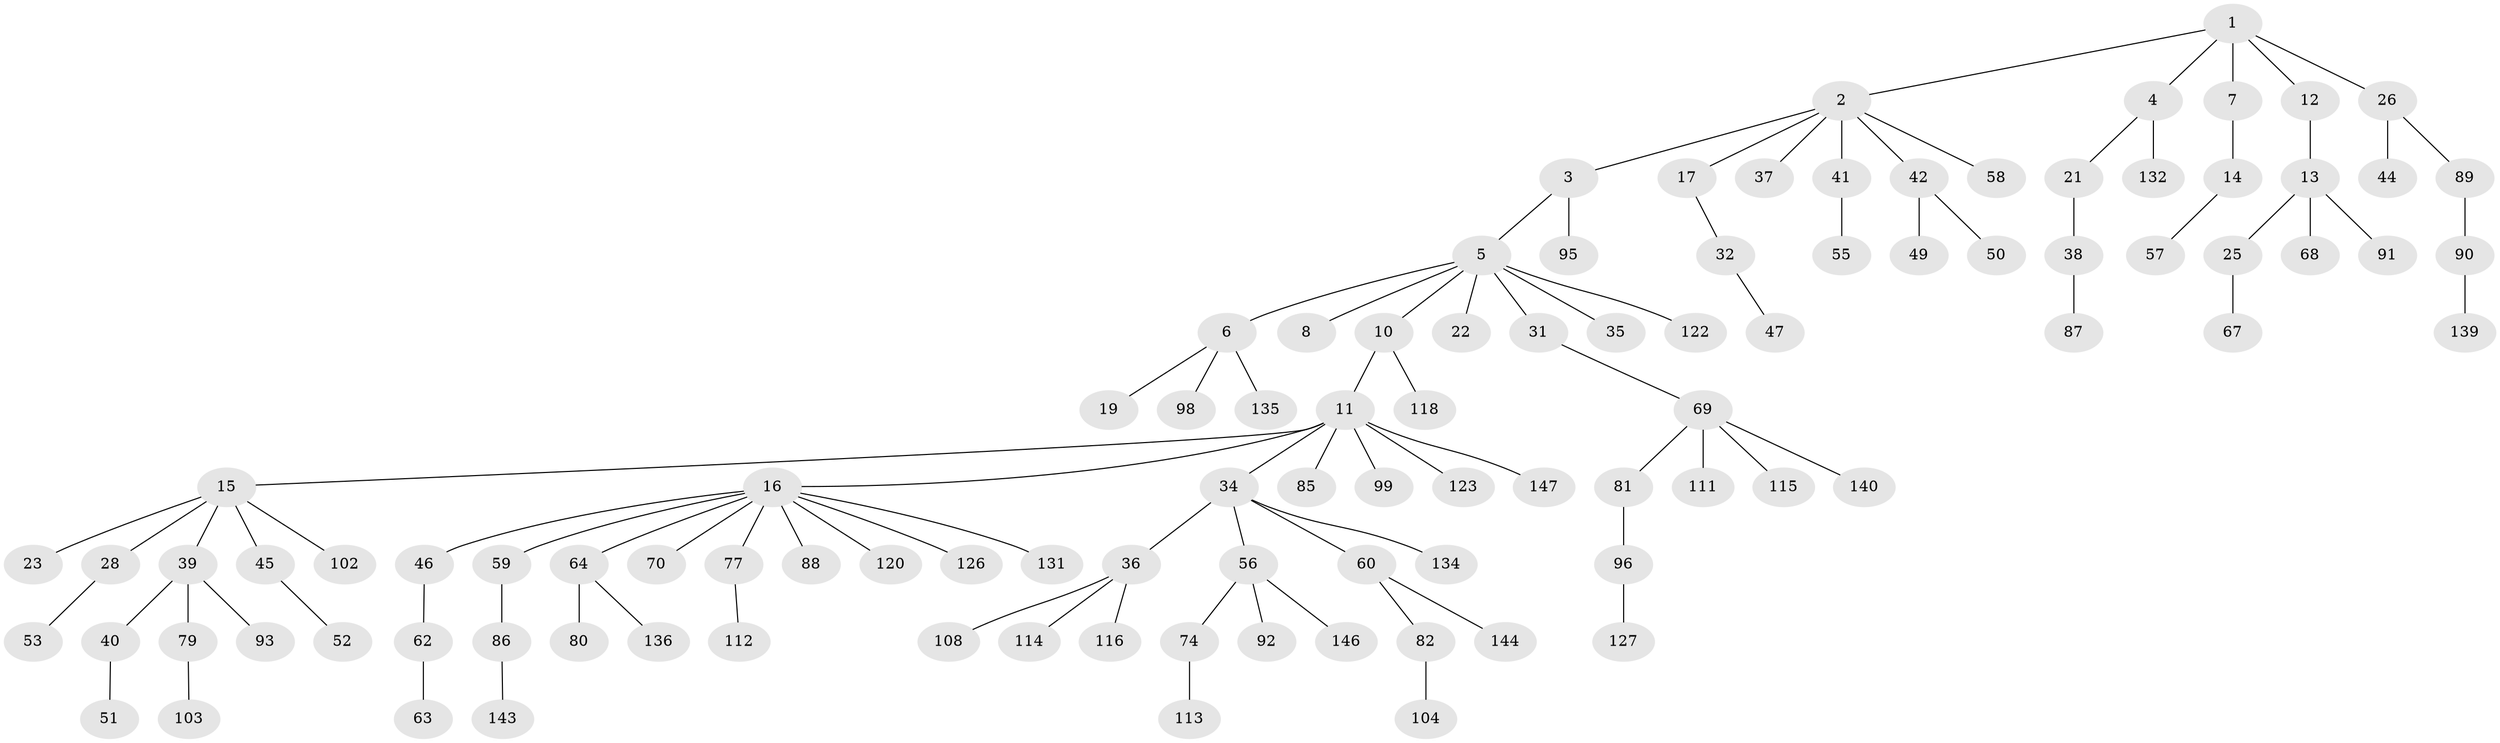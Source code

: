 // Generated by graph-tools (version 1.1) at 2025/24/03/03/25 07:24:09]
// undirected, 102 vertices, 101 edges
graph export_dot {
graph [start="1"]
  node [color=gray90,style=filled];
  1;
  2 [super="+73"];
  3;
  4 [super="+20"];
  5 [super="+9"];
  6 [super="+54"];
  7;
  8 [super="+66"];
  10 [super="+33"];
  11 [super="+30"];
  12;
  13 [super="+18"];
  14 [super="+24"];
  15 [super="+29"];
  16 [super="+27"];
  17 [super="+133"];
  19;
  21;
  22 [super="+125"];
  23;
  25 [super="+119"];
  26 [super="+71"];
  28;
  31 [super="+43"];
  32;
  34;
  35 [super="+130"];
  36 [super="+106"];
  37;
  38 [super="+94"];
  39 [super="+61"];
  40;
  41 [super="+107"];
  42 [super="+48"];
  44 [super="+83"];
  45;
  46;
  47;
  49;
  50;
  51;
  52;
  53 [super="+109"];
  55 [super="+97"];
  56 [super="+76"];
  57;
  58 [super="+75"];
  59 [super="+72"];
  60 [super="+101"];
  62 [super="+65"];
  63;
  64;
  67 [super="+110"];
  68;
  69 [super="+84"];
  70 [super="+142"];
  74 [super="+78"];
  77;
  79;
  80;
  81;
  82 [super="+137"];
  85 [super="+117"];
  86 [super="+128"];
  87;
  88 [super="+121"];
  89;
  90 [super="+129"];
  91;
  92 [super="+100"];
  93;
  95 [super="+124"];
  96 [super="+105"];
  98;
  99;
  102;
  103;
  104;
  108;
  111 [super="+141"];
  112;
  113;
  114;
  115 [super="+145"];
  116;
  118;
  120;
  122;
  123;
  126;
  127;
  131 [super="+138"];
  132;
  134;
  135;
  136;
  139;
  140;
  143;
  144;
  146;
  147;
  1 -- 2;
  1 -- 4;
  1 -- 7;
  1 -- 12;
  1 -- 26;
  2 -- 3;
  2 -- 17;
  2 -- 37;
  2 -- 41;
  2 -- 42;
  2 -- 58;
  3 -- 5;
  3 -- 95;
  4 -- 21;
  4 -- 132;
  5 -- 6;
  5 -- 8;
  5 -- 10;
  5 -- 31;
  5 -- 35;
  5 -- 122;
  5 -- 22;
  6 -- 19;
  6 -- 98;
  6 -- 135;
  7 -- 14;
  10 -- 11;
  10 -- 118;
  11 -- 15;
  11 -- 16;
  11 -- 34;
  11 -- 85;
  11 -- 147;
  11 -- 123;
  11 -- 99;
  12 -- 13;
  13 -- 25;
  13 -- 68;
  13 -- 91;
  14 -- 57;
  15 -- 23;
  15 -- 28;
  15 -- 39;
  15 -- 45;
  15 -- 102;
  16 -- 46;
  16 -- 59;
  16 -- 70;
  16 -- 77;
  16 -- 88;
  16 -- 131;
  16 -- 64;
  16 -- 120;
  16 -- 126;
  17 -- 32;
  21 -- 38;
  25 -- 67;
  26 -- 44;
  26 -- 89;
  28 -- 53;
  31 -- 69;
  32 -- 47;
  34 -- 36;
  34 -- 56;
  34 -- 60;
  34 -- 134;
  36 -- 108;
  36 -- 116;
  36 -- 114;
  38 -- 87;
  39 -- 40;
  39 -- 93;
  39 -- 79;
  40 -- 51;
  41 -- 55;
  42 -- 49;
  42 -- 50;
  45 -- 52;
  46 -- 62;
  56 -- 74;
  56 -- 146;
  56 -- 92;
  59 -- 86;
  60 -- 82;
  60 -- 144;
  62 -- 63;
  64 -- 80;
  64 -- 136;
  69 -- 81;
  69 -- 111;
  69 -- 115;
  69 -- 140;
  74 -- 113;
  77 -- 112;
  79 -- 103;
  81 -- 96;
  82 -- 104;
  86 -- 143;
  89 -- 90;
  90 -- 139;
  96 -- 127;
}
